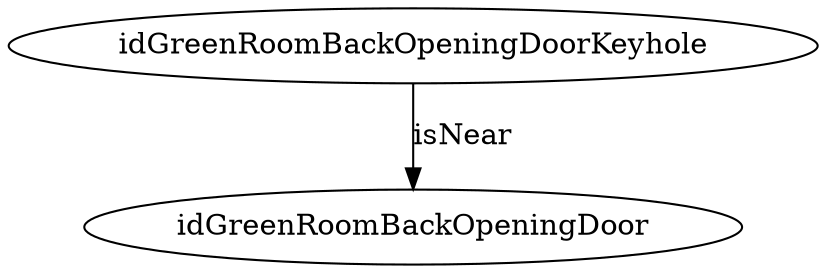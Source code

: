 strict digraph  {
idGreenRoomBackOpeningDoorKeyhole [node_type=entity_node];
idGreenRoomBackOpeningDoor [node_type=entity_node];
idGreenRoomBackOpeningDoorKeyhole -> idGreenRoomBackOpeningDoor  [edge_type=relationship, label=isNear];
}

